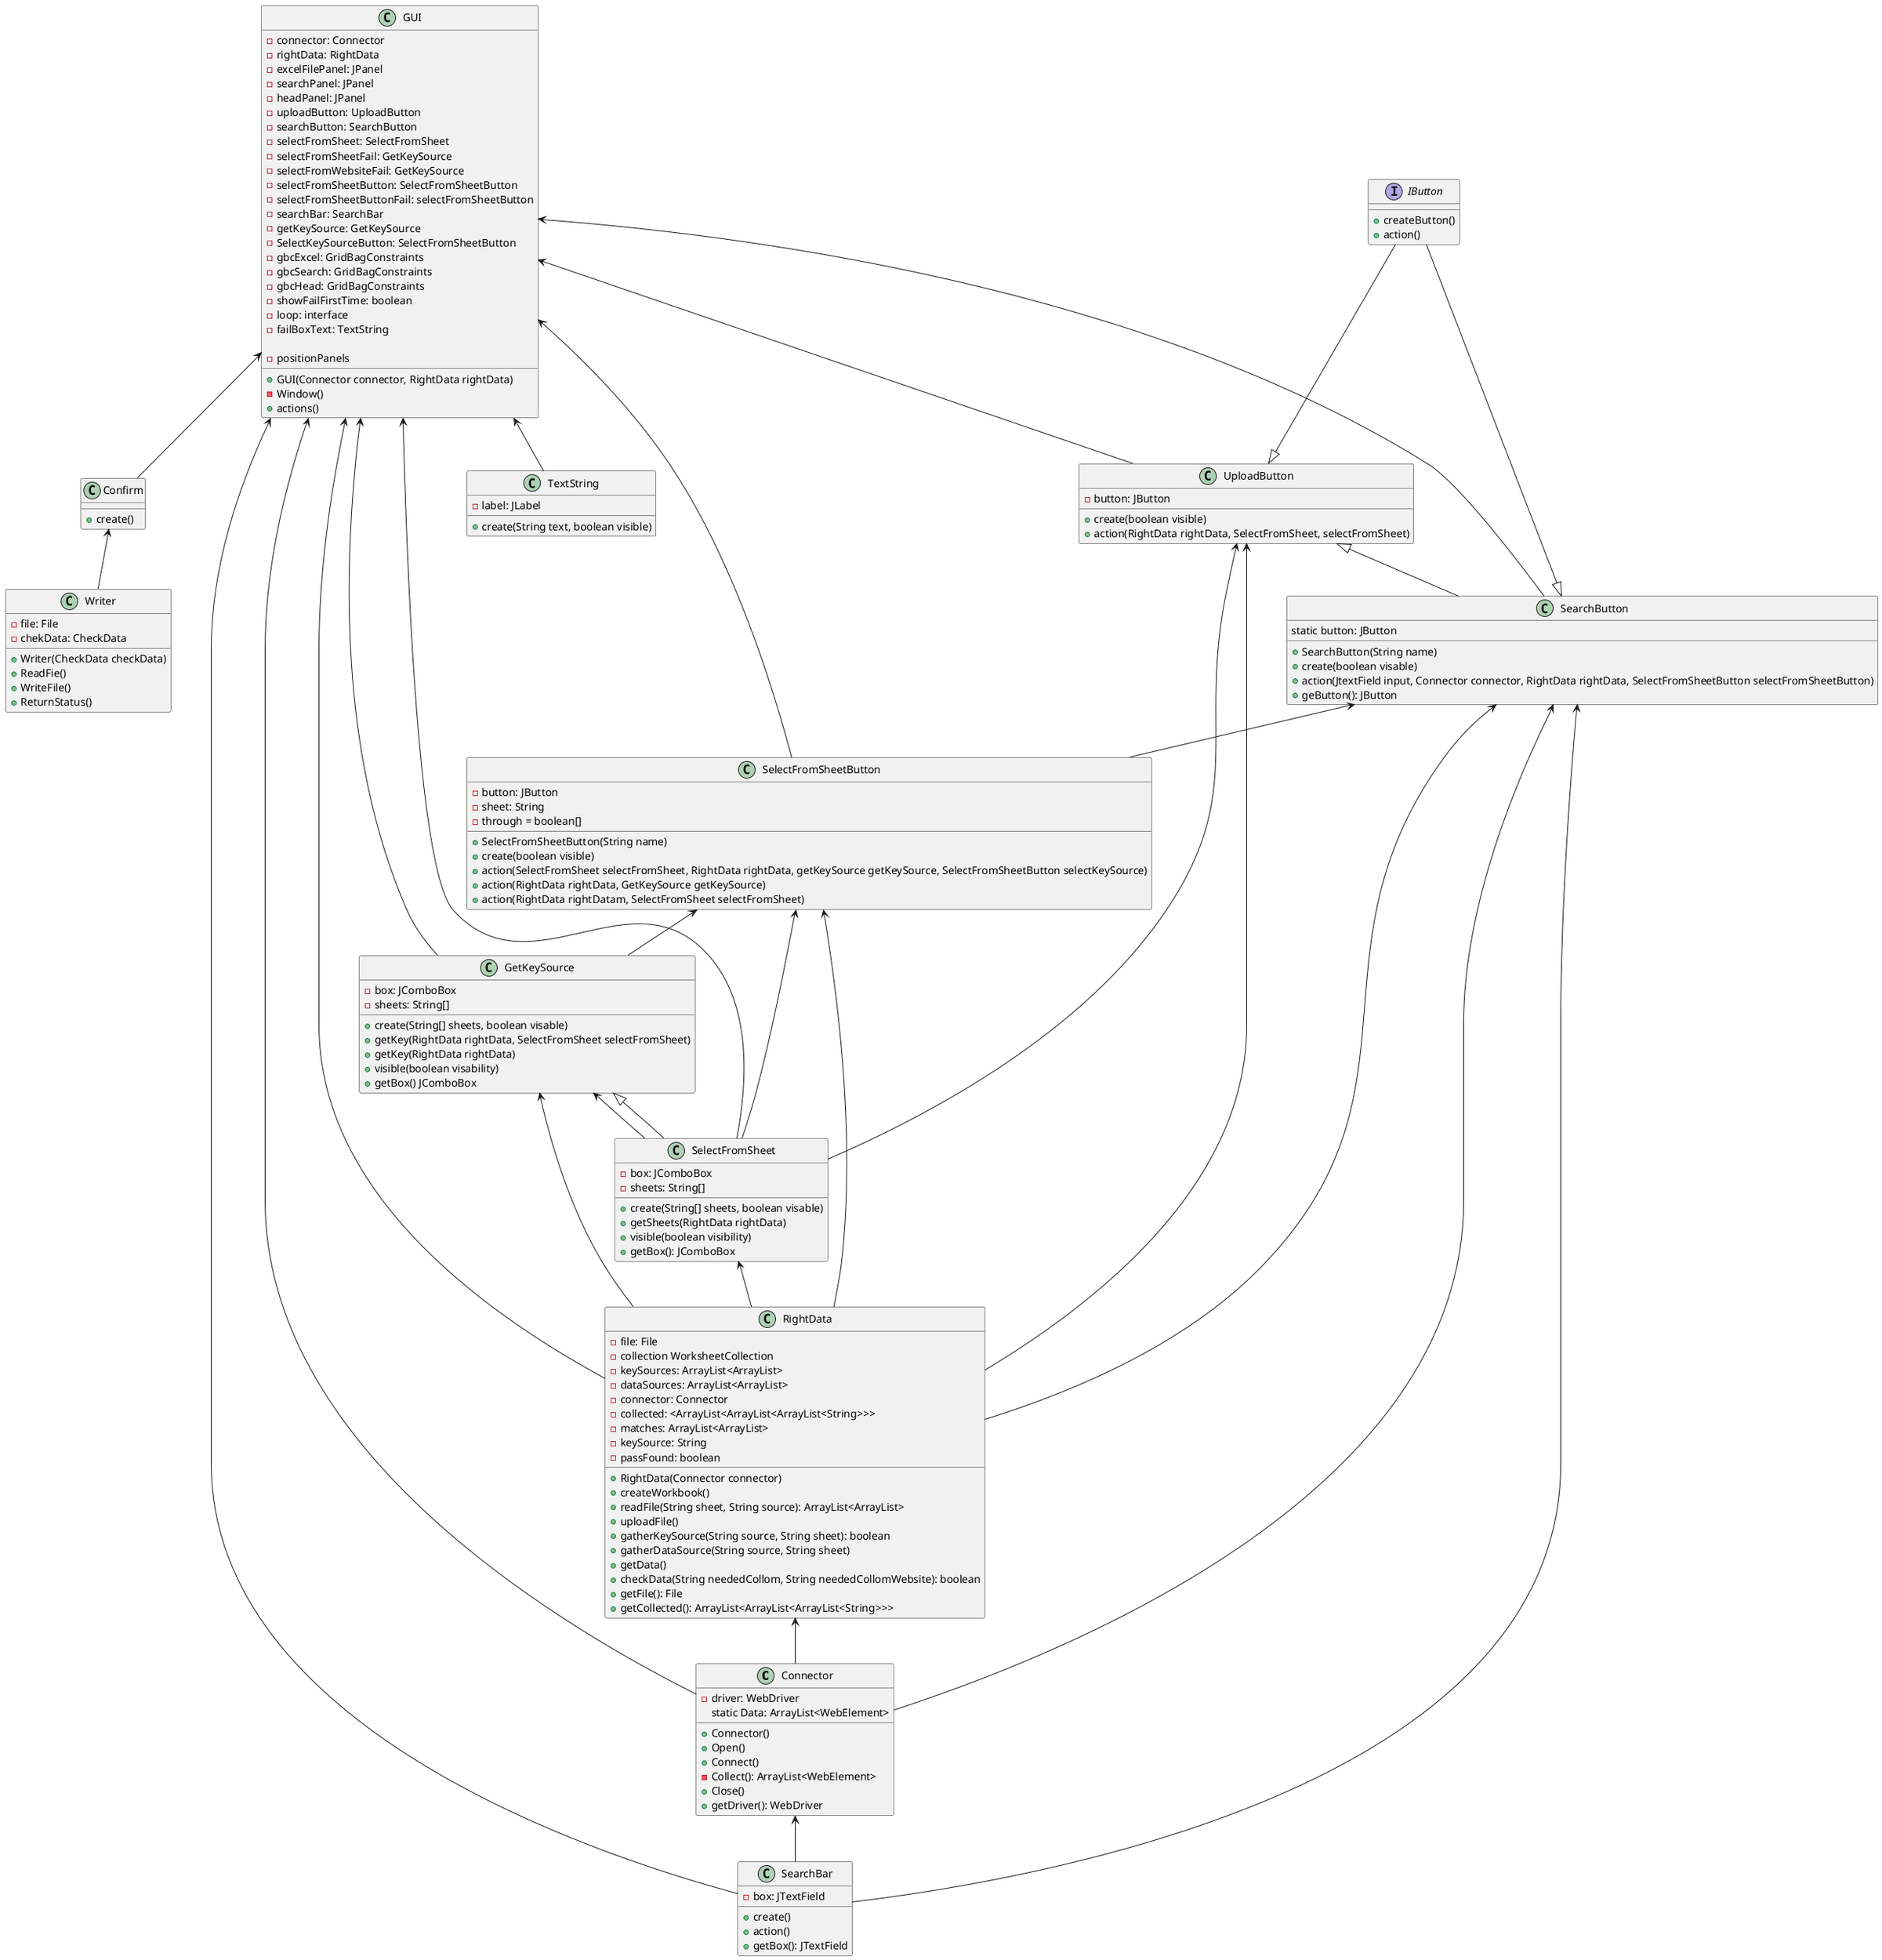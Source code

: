 @startuml
'https://plantuml.com/sequence-diagram

class Connector{
    - driver: WebDriver
    static Data: ArrayList<WebElement>

    + Connector()
    + Open()
    + Connect()
    - Collect(): ArrayList<WebElement>
    + Close()
    + getDriver(): WebDriver
}

class GetKeySource{
    - box: JComboBox
    - sheets: String[]

    + create(String[] sheets, boolean visable)
    + getKey(RightData rightData, SelectFromSheet selectFromSheet)
    + getKey(RightData rightData)
    + visible(boolean visability)
    + getBox() JComboBox

}

class Confirm{
    + create()
}

class Writer{
    - file: File
    - chekData: CheckData

    + Writer(CheckData checkData)
    + ReadFie()
    + WriteFile()
    + ReturnStatus()
}

class RightData{
    - file: File
    - collection WorksheetCollection
    - keySources: ArrayList<ArrayList>
    - dataSources: ArrayList<ArrayList>
    - connector: Connector
    - collected: <ArrayList<ArrayList<ArrayList<String>>>
    - matches: ArrayList<ArrayList>
    - keySource: String
    - passFound: boolean

    + RightData(Connector connector)
    + createWorkbook()
    + readFile(String sheet, String source): ArrayList<ArrayList>
    + uploadFile()
    + gatherKeySource(String source, String sheet): boolean
    + gatherDataSource(String source, String sheet)
    + getData()
    + checkData(String neededCollom, String neededCollomWebsite): boolean
    + getFile(): File
    + getCollected(): ArrayList<ArrayList<ArrayList<String>>>
 }

class GUI{
    - connector: Connector
    - rightData: RightData
    - excelFilePanel: JPanel
    - searchPanel: JPanel
    - headPanel: JPanel
    - uploadButton: UploadButton
    - searchButton: SearchButton
    - selectFromSheet: SelectFromSheet
    - selectFromSheetFail: GetKeySource
    - selectFromWebsiteFail: GetKeySource
    - selectFromSheetButton: SelectFromSheetButton
    - selectFromSheetButtonFail: selectFromSheetButton
    - searchBar: SearchBar
    - getKeySource: GetKeySource
    - SelectKeySourceButton: SelectFromSheetButton
    - gbcExcel: GridBagConstraints
    - gbcSearch: GridBagConstraints
    - gbcHead: GridBagConstraints
    - showFailFirstTime: boolean
    - loop: interface
    - failBoxText: TextString

    + GUI(Connector connector, RightData rightData)
    - Window()
    - positionPanels
    + actions()

}

class SearchBar{
    - box: JTextField
    + create()
    + action()
    + getBox(): JTextField

}

class SearchButton{
    static button: JButton
    + SearchButton(String name)
    + create(boolean visable)
    + action(JtextField input, Connector connector, RightData rightData, SelectFromSheetButton selectFromSheetButton)
    + geButton(): JButton
}

class SelectFromSheet{
    - box: JComboBox
    - sheets: String[]

    + create(String[] sheets, boolean visable)
    + getSheets(RightData rightData)
    + visible(boolean visibility)
    + getBox(): JComboBox
}

class SelectFromSheetButton{
    - button: JButton
    - sheet: String
    - through = boolean[]

    + SelectFromSheetButton(String name)
    + create(boolean visible)
    + action(SelectFromSheet selectFromSheet, RightData rightData, getKeySource getKeySource, SelectFromSheetButton selectKeySource)
    + action(RightData rightData, GetKeySource getKeySource)
    + action(RightData rightDatam, SelectFromSheet selectFromSheet)
}

class TextString{
    - label: JLabel

    + create(String text, boolean visible)
}

class UploadButton{
    - button: JButton

    + create(boolean visible)
    + action(RightData rightData, SelectFromSheet, selectFromSheet)
}

interface IButton{
    + createButton()
    + action()
}

Connector <-- SearchBar

GetKeySource <-- RightData
GetKeySource <-- SelectFromSheet

GUI <-- Connector
GUI <-- RightData
GUI <-- UploadButton
GUI <-- SearchButton
GUI <-- SelectFromSheet
GUI <-- GetKeySource
GUI <-- SelectFromSheetButton
GUI <-- SearchBar
GUI <-- TextString
GUI <-- Confirm

RightData <-- Connector

SearchButton <-- SearchBar
SearchButton <-- Connector
SearchButton <-- RightData
SearchButton <-- SelectFromSheetButton

SelectFromSheet <-- RightData

SelectFromSheetButton <-- SelectFromSheet
SelectFromSheetButton <-- RightData
SelectFromSheetButton <-- GetKeySource

UploadButton <-- RightData
UploadButton <-- SelectFromSheet
UploadButton <|-- SearchButton

IButton --|> UploadButton
IButton --|> SearchButton

Confirm <-- Writer

SelectFromSheet --|> GetKeySource







@enduml